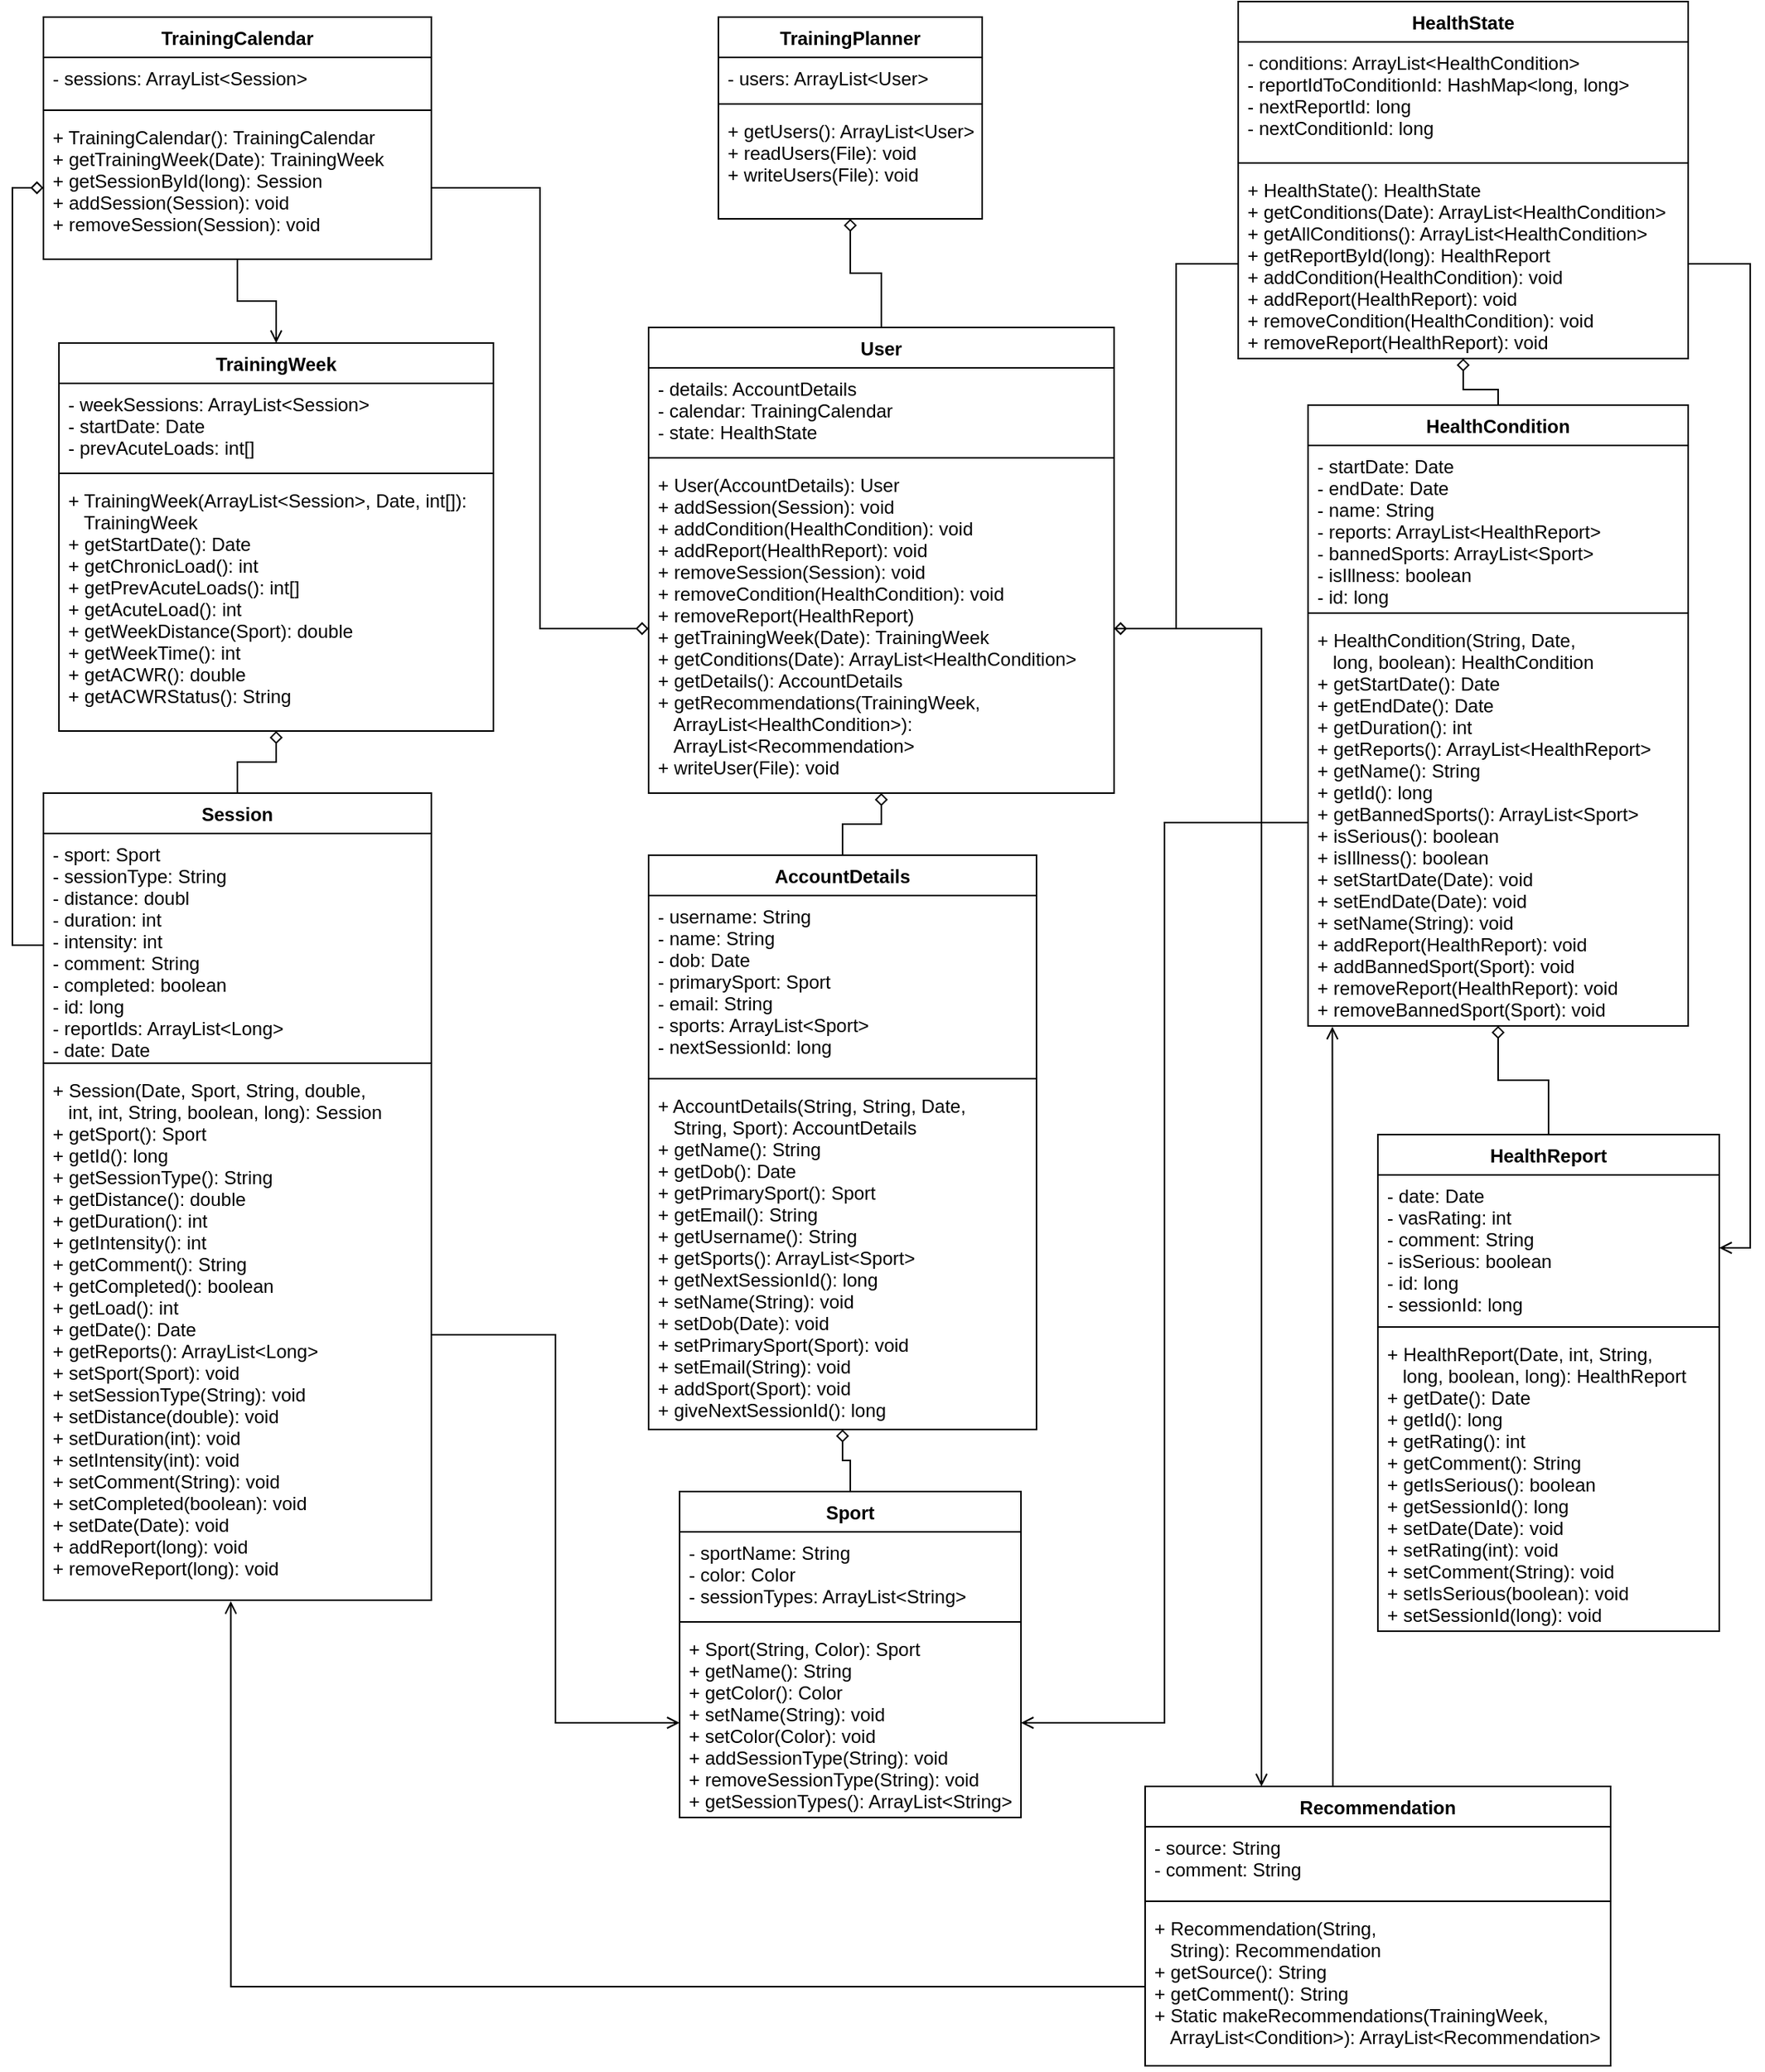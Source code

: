 <mxfile version="12.4.8"><diagram name="Page-1" id="c4acf3e9-155e-7222-9cf6-157b1a14988f"><mxGraphModel dx="1677" dy="1060" grid="1" gridSize="10" guides="1" tooltips="1" connect="1" arrows="1" fold="1" page="1" pageScale="1" pageWidth="1169" pageHeight="1654" background="#ffffff" math="0" shadow="0"><root><mxCell id="0"/><mxCell id="1" parent="0"/><mxCell id="Ap2es0KYZ8kc1YWTeyHy-12" style="edgeStyle=orthogonalEdgeStyle;rounded=0;orthogonalLoop=1;jettySize=auto;html=1;entryX=0.5;entryY=0;entryDx=0;entryDy=0;startArrow=diamond;startFill=0;endArrow=none;endFill=0;" edge="1" parent="1" source="AxUuCQ1FKm6V-rtBb6Mr-2" target="AxUuCQ1FKm6V-rtBb6Mr-56"><mxGeometry relative="1" as="geometry"/></mxCell><mxCell id="AxUuCQ1FKm6V-rtBb6Mr-2" value="User" style="swimlane;fontStyle=1;align=center;verticalAlign=top;childLayout=stackLayout;horizontal=1;startSize=26;horizontalStack=0;resizeParent=1;resizeParentMax=0;resizeLast=0;collapsible=1;marginBottom=0;" parent="1" vertex="1"><mxGeometry x="430" y="260" width="300" height="300" as="geometry"/></mxCell><mxCell id="AxUuCQ1FKm6V-rtBb6Mr-3" value="- details: AccountDetails&#10;- calendar: TrainingCalendar&#10;- state: HealthState" style="text;strokeColor=none;fillColor=none;align=left;verticalAlign=top;spacingLeft=4;spacingRight=4;overflow=hidden;rotatable=0;points=[[0,0.5],[1,0.5]];portConstraint=eastwest;" parent="AxUuCQ1FKm6V-rtBb6Mr-2" vertex="1"><mxGeometry y="26" width="300" height="54" as="geometry"/></mxCell><mxCell id="AxUuCQ1FKm6V-rtBb6Mr-4" value="" style="line;strokeWidth=1;fillColor=none;align=left;verticalAlign=middle;spacingTop=-1;spacingLeft=3;spacingRight=3;rotatable=0;labelPosition=right;points=[];portConstraint=eastwest;" parent="AxUuCQ1FKm6V-rtBb6Mr-2" vertex="1"><mxGeometry y="80" width="300" height="8" as="geometry"/></mxCell><mxCell id="AxUuCQ1FKm6V-rtBb6Mr-5" value="+ User(AccountDetails): User&#10;+ addSession(Session): void&#10;+ addCondition(HealthCondition): void&#10;+ addReport(HealthReport): void&#10;+ removeSession(Session): void&#10;+ removeCondition(HealthCondition): void&#10;+ removeReport(HealthReport)&#10;+ getTrainingWeek(Date): TrainingWeek&#10;+ getConditions(Date): ArrayList&lt;HealthCondition&gt;&#10;+ getDetails(): AccountDetails&#10;+ getRecommendations(TrainingWeek, &#10;   ArrayList&lt;HealthCondition&gt;): &#10;   ArrayList&lt;Recommendation&gt;&#10;+ writeUser(File): void&#10;" style="text;strokeColor=none;fillColor=none;align=left;verticalAlign=top;spacingLeft=4;spacingRight=4;overflow=hidden;rotatable=0;points=[[0,0.5],[1,0.5]];portConstraint=eastwest;" parent="AxUuCQ1FKm6V-rtBb6Mr-2" vertex="1"><mxGeometry y="88" width="300" height="212" as="geometry"/></mxCell><mxCell id="Ap2es0KYZ8kc1YWTeyHy-21" style="edgeStyle=orthogonalEdgeStyle;rounded=0;orthogonalLoop=1;jettySize=auto;html=1;entryX=0.5;entryY=0;entryDx=0;entryDy=0;startArrow=none;startFill=0;endArrow=open;endFill=0;" edge="1" parent="1" source="AxUuCQ1FKm6V-rtBb6Mr-11" target="AxUuCQ1FKm6V-rtBb6Mr-15"><mxGeometry relative="1" as="geometry"/></mxCell><mxCell id="AxUuCQ1FKm6V-rtBb6Mr-11" value="TrainingCalendar" style="swimlane;fontStyle=1;align=center;verticalAlign=top;childLayout=stackLayout;horizontal=1;startSize=26;horizontalStack=0;resizeParent=1;resizeParentMax=0;resizeLast=0;collapsible=1;marginBottom=0;" parent="1" vertex="1"><mxGeometry x="40" y="60" width="250" height="156" as="geometry"/></mxCell><mxCell id="AxUuCQ1FKm6V-rtBb6Mr-12" value="- sessions: ArrayList&lt;Session&gt;&#10;" style="text;strokeColor=none;fillColor=none;align=left;verticalAlign=top;spacingLeft=4;spacingRight=4;overflow=hidden;rotatable=0;points=[[0,0.5],[1,0.5]];portConstraint=eastwest;" parent="AxUuCQ1FKm6V-rtBb6Mr-11" vertex="1"><mxGeometry y="26" width="250" height="30" as="geometry"/></mxCell><mxCell id="AxUuCQ1FKm6V-rtBb6Mr-13" value="" style="line;strokeWidth=1;fillColor=none;align=left;verticalAlign=middle;spacingTop=-1;spacingLeft=3;spacingRight=3;rotatable=0;labelPosition=right;points=[];portConstraint=eastwest;" parent="AxUuCQ1FKm6V-rtBb6Mr-11" vertex="1"><mxGeometry y="56" width="250" height="8" as="geometry"/></mxCell><mxCell id="AxUuCQ1FKm6V-rtBb6Mr-14" value="+ TrainingCalendar(): TrainingCalendar&#10;+ getTrainingWeek(Date): TrainingWeek&#10;+ getSessionById(long): Session&#10;+ addSession(Session): void&#10;+ removeSession(Session): void" style="text;strokeColor=none;fillColor=none;align=left;verticalAlign=top;spacingLeft=4;spacingRight=4;overflow=hidden;rotatable=0;points=[[0,0.5],[1,0.5]];portConstraint=eastwest;" parent="AxUuCQ1FKm6V-rtBb6Mr-11" vertex="1"><mxGeometry y="64" width="250" height="92" as="geometry"/></mxCell><mxCell id="Ap2es0KYZ8kc1YWTeyHy-16" style="edgeStyle=orthogonalEdgeStyle;rounded=0;orthogonalLoop=1;jettySize=auto;html=1;entryX=0.5;entryY=0;entryDx=0;entryDy=0;startArrow=diamond;startFill=0;endArrow=none;endFill=0;" edge="1" parent="1" source="AxUuCQ1FKm6V-rtBb6Mr-15" target="AxUuCQ1FKm6V-rtBb6Mr-23"><mxGeometry relative="1" as="geometry"/></mxCell><mxCell id="AxUuCQ1FKm6V-rtBb6Mr-15" value="TrainingWeek" style="swimlane;fontStyle=1;align=center;verticalAlign=top;childLayout=stackLayout;horizontal=1;startSize=26;horizontalStack=0;resizeParent=1;resizeParentMax=0;resizeLast=0;collapsible=1;marginBottom=0;" parent="1" vertex="1"><mxGeometry x="50" y="270" width="280" height="250" as="geometry"/></mxCell><mxCell id="AxUuCQ1FKm6V-rtBb6Mr-16" value="- weekSessions: ArrayList&lt;Session&gt;&#10;- startDate: Date&#10;- prevAcuteLoads: int[]&#10;" style="text;strokeColor=none;fillColor=none;align=left;verticalAlign=top;spacingLeft=4;spacingRight=4;overflow=hidden;rotatable=0;points=[[0,0.5],[1,0.5]];portConstraint=eastwest;" parent="AxUuCQ1FKm6V-rtBb6Mr-15" vertex="1"><mxGeometry y="26" width="280" height="54" as="geometry"/></mxCell><mxCell id="AxUuCQ1FKm6V-rtBb6Mr-17" value="" style="line;strokeWidth=1;fillColor=none;align=left;verticalAlign=middle;spacingTop=-1;spacingLeft=3;spacingRight=3;rotatable=0;labelPosition=right;points=[];portConstraint=eastwest;" parent="AxUuCQ1FKm6V-rtBb6Mr-15" vertex="1"><mxGeometry y="80" width="280" height="8" as="geometry"/></mxCell><mxCell id="AxUuCQ1FKm6V-rtBb6Mr-18" value="+ TrainingWeek(ArrayList&lt;Session&gt;, Date, int[]): &#10;   TrainingWeek&#10;+ getStartDate(): Date&#10;+ getChronicLoad(): int&#10;+ getPrevAcuteLoads(): int[]&#10;+ getAcuteLoad(): int&#10;+ getWeekDistance(Sport): double&#10;+ getWeekTime(): int&#10;+ getACWR(): double&#10;+ getACWRStatus(): String&#10;&#10;" style="text;strokeColor=none;fillColor=none;align=left;verticalAlign=top;spacingLeft=4;spacingRight=4;overflow=hidden;rotatable=0;points=[[0,0.5],[1,0.5]];portConstraint=eastwest;" parent="AxUuCQ1FKm6V-rtBb6Mr-15" vertex="1"><mxGeometry y="88" width="280" height="162" as="geometry"/></mxCell><mxCell id="AxUuCQ1FKm6V-rtBb6Mr-23" value="Session" style="swimlane;fontStyle=1;align=center;verticalAlign=top;childLayout=stackLayout;horizontal=1;startSize=26;horizontalStack=0;resizeParent=1;resizeParentMax=0;resizeLast=0;collapsible=1;marginBottom=0;" parent="1" vertex="1"><mxGeometry x="40" y="560" width="250" height="520" as="geometry"/></mxCell><mxCell id="AxUuCQ1FKm6V-rtBb6Mr-24" value="- sport: Sport&#10;- sessionType: String&#10;- distance: doubl&#10;- duration: int&#10;- intensity: int&#10;- comment: String&#10;- completed: boolean&#10;- id: long&#10;- reportIds: ArrayList&lt;Long&gt;&#10;- date: Date" style="text;strokeColor=none;fillColor=none;align=left;verticalAlign=top;spacingLeft=4;spacingRight=4;overflow=hidden;rotatable=0;points=[[0,0.5],[1,0.5]];portConstraint=eastwest;" parent="AxUuCQ1FKm6V-rtBb6Mr-23" vertex="1"><mxGeometry y="26" width="250" height="144" as="geometry"/></mxCell><mxCell id="AxUuCQ1FKm6V-rtBb6Mr-25" value="" style="line;strokeWidth=1;fillColor=none;align=left;verticalAlign=middle;spacingTop=-1;spacingLeft=3;spacingRight=3;rotatable=0;labelPosition=right;points=[];portConstraint=eastwest;" parent="AxUuCQ1FKm6V-rtBb6Mr-23" vertex="1"><mxGeometry y="170" width="250" height="8" as="geometry"/></mxCell><mxCell id="AxUuCQ1FKm6V-rtBb6Mr-26" value="+ Session(Date, Sport, String, double,&#10;   int, int, String, boolean, long): Session&#10;+ getSport(): Sport&#10;+ getId(): long&#10;+ getSessionType(): String&#10;+ getDistance(): double&#10;+ getDuration(): int&#10;+ getIntensity(): int&#10;+ getComment(): String&#10;+ getCompleted(): boolean&#10;+ getLoad(): int&#10;+ getDate(): Date&#10;+ getReports(): ArrayList&lt;Long&gt;&#10;+ setSport(Sport): void&#10;+ setSessionType(String): void&#10;+ setDistance(double): void&#10;+ setDuration(int): void&#10;+ setIntensity(int): void&#10;+ setComment(String): void&#10;+ setCompleted(boolean): void&#10;+ setDate(Date): void&#10;+ addReport(long): void&#10;+ removeReport(long): void" style="text;strokeColor=none;fillColor=none;align=left;verticalAlign=top;spacingLeft=4;spacingRight=4;overflow=hidden;rotatable=0;points=[[0,0.5],[1,0.5]];portConstraint=eastwest;" parent="AxUuCQ1FKm6V-rtBb6Mr-23" vertex="1"><mxGeometry y="178" width="250" height="342" as="geometry"/></mxCell><mxCell id="AxUuCQ1FKm6V-rtBb6Mr-27" value="Sport" style="swimlane;fontStyle=1;align=center;verticalAlign=top;childLayout=stackLayout;horizontal=1;startSize=26;horizontalStack=0;resizeParent=1;resizeParentMax=0;resizeLast=0;collapsible=1;marginBottom=0;" parent="1" vertex="1"><mxGeometry x="450" y="1010" width="220" height="210" as="geometry"/></mxCell><mxCell id="AxUuCQ1FKm6V-rtBb6Mr-28" value="- sportName: String&#10;- color: Color&#10;- sessionTypes: ArrayList&lt;String&gt;" style="text;strokeColor=none;fillColor=none;align=left;verticalAlign=top;spacingLeft=4;spacingRight=4;overflow=hidden;rotatable=0;points=[[0,0.5],[1,0.5]];portConstraint=eastwest;" parent="AxUuCQ1FKm6V-rtBb6Mr-27" vertex="1"><mxGeometry y="26" width="220" height="54" as="geometry"/></mxCell><mxCell id="AxUuCQ1FKm6V-rtBb6Mr-29" value="" style="line;strokeWidth=1;fillColor=none;align=left;verticalAlign=middle;spacingTop=-1;spacingLeft=3;spacingRight=3;rotatable=0;labelPosition=right;points=[];portConstraint=eastwest;" parent="AxUuCQ1FKm6V-rtBb6Mr-27" vertex="1"><mxGeometry y="80" width="220" height="8" as="geometry"/></mxCell><mxCell id="AxUuCQ1FKm6V-rtBb6Mr-30" value="+ Sport(String, Color): Sport&#10;+ getName(): String&#10;+ getColor(): Color&#10;+ setName(String): void&#10;+ setColor(Color): void&#10;+ addSessionType(String): void&#10;+ removeSessionType(String): void&#10;+ getSessionTypes(): ArrayList&lt;String&gt;" style="text;strokeColor=none;fillColor=none;align=left;verticalAlign=top;spacingLeft=4;spacingRight=4;overflow=hidden;rotatable=0;points=[[0,0.5],[1,0.5]];portConstraint=eastwest;" parent="AxUuCQ1FKm6V-rtBb6Mr-27" vertex="1"><mxGeometry y="88" width="220" height="122" as="geometry"/></mxCell><mxCell id="Ap2es0KYZ8kc1YWTeyHy-18" style="edgeStyle=orthogonalEdgeStyle;rounded=0;orthogonalLoop=1;jettySize=auto;html=1;entryX=0.5;entryY=0;entryDx=0;entryDy=0;startArrow=diamond;startFill=0;endArrow=none;endFill=0;" edge="1" parent="1" source="AxUuCQ1FKm6V-rtBb6Mr-36" target="AxUuCQ1FKm6V-rtBb6Mr-40"><mxGeometry relative="1" as="geometry"/></mxCell><mxCell id="AxUuCQ1FKm6V-rtBb6Mr-36" value="HealthState" style="swimlane;fontStyle=1;align=center;verticalAlign=top;childLayout=stackLayout;horizontal=1;startSize=26;horizontalStack=0;resizeParent=1;resizeParentMax=0;resizeLast=0;collapsible=1;marginBottom=0;" parent="1" vertex="1"><mxGeometry x="810" y="50" width="290" height="230" as="geometry"/></mxCell><mxCell id="AxUuCQ1FKm6V-rtBb6Mr-37" value="- conditions: ArrayList&lt;HealthCondition&gt;&#10;- reportIdToConditionId: HashMap&lt;long, long&gt;&#10;- nextReportId: long&#10;- nextConditionId: long" style="text;strokeColor=none;fillColor=none;align=left;verticalAlign=top;spacingLeft=4;spacingRight=4;overflow=hidden;rotatable=0;points=[[0,0.5],[1,0.5]];portConstraint=eastwest;" parent="AxUuCQ1FKm6V-rtBb6Mr-36" vertex="1"><mxGeometry y="26" width="290" height="74" as="geometry"/></mxCell><mxCell id="AxUuCQ1FKm6V-rtBb6Mr-38" value="" style="line;strokeWidth=1;fillColor=none;align=left;verticalAlign=middle;spacingTop=-1;spacingLeft=3;spacingRight=3;rotatable=0;labelPosition=right;points=[];portConstraint=eastwest;" parent="AxUuCQ1FKm6V-rtBb6Mr-36" vertex="1"><mxGeometry y="100" width="290" height="8" as="geometry"/></mxCell><mxCell id="AxUuCQ1FKm6V-rtBb6Mr-39" value="+ HealthState(): HealthState&#10;+ getConditions(Date): ArrayList&lt;HealthCondition&gt;&#10;+ getAllConditions(): ArrayList&lt;HealthCondition&gt;&#10;+ getReportById(long): HealthReport&#10;+ addCondition(HealthCondition): void&#10;+ addReport(HealthReport): void&#10;+ removeCondition(HealthCondition): void&#10;+ removeReport(HealthReport): void" style="text;strokeColor=none;fillColor=none;align=left;verticalAlign=top;spacingLeft=4;spacingRight=4;overflow=hidden;rotatable=0;points=[[0,0.5],[1,0.5]];portConstraint=eastwest;" parent="AxUuCQ1FKm6V-rtBb6Mr-36" vertex="1"><mxGeometry y="108" width="290" height="122" as="geometry"/></mxCell><mxCell id="Ap2es0KYZ8kc1YWTeyHy-19" style="edgeStyle=orthogonalEdgeStyle;rounded=0;orthogonalLoop=1;jettySize=auto;html=1;entryX=0.5;entryY=0;entryDx=0;entryDy=0;startArrow=diamond;startFill=0;endArrow=none;endFill=0;" edge="1" parent="1" source="AxUuCQ1FKm6V-rtBb6Mr-40" target="AxUuCQ1FKm6V-rtBb6Mr-60"><mxGeometry relative="1" as="geometry"/></mxCell><mxCell id="AxUuCQ1FKm6V-rtBb6Mr-40" value="HealthCondition" style="swimlane;fontStyle=1;align=center;verticalAlign=top;childLayout=stackLayout;horizontal=1;startSize=26;horizontalStack=0;resizeParent=1;resizeParentMax=0;resizeLast=0;collapsible=1;marginBottom=0;" parent="1" vertex="1"><mxGeometry x="855" y="310" width="245" height="400" as="geometry"/></mxCell><mxCell id="AxUuCQ1FKm6V-rtBb6Mr-41" value="- startDate: Date&#10;- endDate: Date&#10;- name: String&#10;- reports: ArrayList&lt;HealthReport&gt;&#10;- bannedSports: ArrayList&lt;Sport&gt;&#10;- isIllness: boolean&#10;- id: long" style="text;strokeColor=none;fillColor=none;align=left;verticalAlign=top;spacingLeft=4;spacingRight=4;overflow=hidden;rotatable=0;points=[[0,0.5],[1,0.5]];portConstraint=eastwest;" parent="AxUuCQ1FKm6V-rtBb6Mr-40" vertex="1"><mxGeometry y="26" width="245" height="104" as="geometry"/></mxCell><mxCell id="AxUuCQ1FKm6V-rtBb6Mr-42" value="" style="line;strokeWidth=1;fillColor=none;align=left;verticalAlign=middle;spacingTop=-1;spacingLeft=3;spacingRight=3;rotatable=0;labelPosition=right;points=[];portConstraint=eastwest;" parent="AxUuCQ1FKm6V-rtBb6Mr-40" vertex="1"><mxGeometry y="130" width="245" height="8" as="geometry"/></mxCell><mxCell id="AxUuCQ1FKm6V-rtBb6Mr-43" value="+ HealthCondition(String, Date, &#10;   long, boolean): HealthCondition&#10;+ getStartDate(): Date&#10;+ getEndDate(): Date&#10;+ getDuration(): int&#10;+ getReports(): ArrayList&lt;HealthReport&gt;&#10;+ getName(): String&#10;+ getId(): long&#10;+ getBannedSports(): ArrayList&lt;Sport&gt;&#10;+ isSerious(): boolean&#10;+ isIllness(): boolean&#10;+ setStartDate(Date): void&#10;+ setEndDate(Date): void&#10;+ setName(String): void&#10;+ addReport(HealthReport): void&#10;+ addBannedSport(Sport): void&#10;+ removeReport(HealthReport): void&#10;+ removeBannedSport(Sport): void" style="text;strokeColor=none;fillColor=none;align=left;verticalAlign=top;spacingLeft=4;spacingRight=4;overflow=hidden;rotatable=0;points=[[0,0.5],[1,0.5]];portConstraint=eastwest;" parent="AxUuCQ1FKm6V-rtBb6Mr-40" vertex="1"><mxGeometry y="138" width="245" height="262" as="geometry"/></mxCell><mxCell id="Ap2es0KYZ8kc1YWTeyHy-26" style="edgeStyle=orthogonalEdgeStyle;rounded=0;orthogonalLoop=1;jettySize=auto;html=1;entryX=0.064;entryY=1.002;entryDx=0;entryDy=0;entryPerimeter=0;startArrow=none;startFill=0;endArrow=open;endFill=0;" edge="1" parent="1" source="AxUuCQ1FKm6V-rtBb6Mr-52" target="AxUuCQ1FKm6V-rtBb6Mr-43"><mxGeometry relative="1" as="geometry"><Array as="points"><mxPoint x="871" y="1070"/><mxPoint x="871" y="1070"/></Array></mxGeometry></mxCell><mxCell id="Ap2es0KYZ8kc1YWTeyHy-27" style="edgeStyle=orthogonalEdgeStyle;rounded=0;orthogonalLoop=1;jettySize=auto;html=1;entryX=0.483;entryY=1.002;entryDx=0;entryDy=0;entryPerimeter=0;startArrow=none;startFill=0;endArrow=open;endFill=0;exitX=0;exitY=0.5;exitDx=0;exitDy=0;" edge="1" parent="1" source="AxUuCQ1FKm6V-rtBb6Mr-55" target="AxUuCQ1FKm6V-rtBb6Mr-26"><mxGeometry relative="1" as="geometry"/></mxCell><mxCell id="AxUuCQ1FKm6V-rtBb6Mr-52" value="Recommendation" style="swimlane;fontStyle=1;align=center;verticalAlign=top;childLayout=stackLayout;horizontal=1;startSize=26;horizontalStack=0;resizeParent=1;resizeParentMax=0;resizeLast=0;collapsible=1;marginBottom=0;" parent="1" vertex="1"><mxGeometry x="750" y="1200" width="300" height="180" as="geometry"/></mxCell><mxCell id="AxUuCQ1FKm6V-rtBb6Mr-53" value="- source: String&#10;- comment: String" style="text;strokeColor=none;fillColor=none;align=left;verticalAlign=top;spacingLeft=4;spacingRight=4;overflow=hidden;rotatable=0;points=[[0,0.5],[1,0.5]];portConstraint=eastwest;" parent="AxUuCQ1FKm6V-rtBb6Mr-52" vertex="1"><mxGeometry y="26" width="300" height="44" as="geometry"/></mxCell><mxCell id="AxUuCQ1FKm6V-rtBb6Mr-54" value="" style="line;strokeWidth=1;fillColor=none;align=left;verticalAlign=middle;spacingTop=-1;spacingLeft=3;spacingRight=3;rotatable=0;labelPosition=right;points=[];portConstraint=eastwest;" parent="AxUuCQ1FKm6V-rtBb6Mr-52" vertex="1"><mxGeometry y="70" width="300" height="8" as="geometry"/></mxCell><mxCell id="AxUuCQ1FKm6V-rtBb6Mr-55" value="+ Recommendation(String, &#10;   String): Recommendation&#10;+ getSource(): String&#10;+ getComment(): String&#10;+ Static makeRecommendations(TrainingWeek,&#10;   ArrayList&lt;Condition&gt;): ArrayList&lt;Recommendation&gt;" style="text;strokeColor=none;fillColor=none;align=left;verticalAlign=top;spacingLeft=4;spacingRight=4;overflow=hidden;rotatable=0;points=[[0,0.5],[1,0.5]];portConstraint=eastwest;" parent="AxUuCQ1FKm6V-rtBb6Mr-52" vertex="1"><mxGeometry y="78" width="300" height="102" as="geometry"/></mxCell><mxCell id="Ap2es0KYZ8kc1YWTeyHy-17" style="edgeStyle=orthogonalEdgeStyle;rounded=0;orthogonalLoop=1;jettySize=auto;html=1;entryX=0.5;entryY=0;entryDx=0;entryDy=0;startArrow=diamond;startFill=0;endArrow=none;endFill=0;" edge="1" parent="1" source="AxUuCQ1FKm6V-rtBb6Mr-56" target="AxUuCQ1FKm6V-rtBb6Mr-27"><mxGeometry relative="1" as="geometry"/></mxCell><mxCell id="AxUuCQ1FKm6V-rtBb6Mr-56" value="AccountDetails" style="swimlane;fontStyle=1;align=center;verticalAlign=top;childLayout=stackLayout;horizontal=1;startSize=26;horizontalStack=0;resizeParent=1;resizeParentMax=0;resizeLast=0;collapsible=1;marginBottom=0;" parent="1" vertex="1"><mxGeometry x="430" y="600" width="250" height="370" as="geometry"/></mxCell><mxCell id="AxUuCQ1FKm6V-rtBb6Mr-57" value="- username: String&#10;- name: String&#10;- dob: Date&#10;- primarySport: Sport&#10;- email: String&#10;- sports: ArrayList&lt;Sport&gt;&#10;- nextSessionId: long" style="text;strokeColor=none;fillColor=none;align=left;verticalAlign=top;spacingLeft=4;spacingRight=4;overflow=hidden;rotatable=0;points=[[0,0.5],[1,0.5]];portConstraint=eastwest;" parent="AxUuCQ1FKm6V-rtBb6Mr-56" vertex="1"><mxGeometry y="26" width="250" height="114" as="geometry"/></mxCell><mxCell id="AxUuCQ1FKm6V-rtBb6Mr-58" value="" style="line;strokeWidth=1;fillColor=none;align=left;verticalAlign=middle;spacingTop=-1;spacingLeft=3;spacingRight=3;rotatable=0;labelPosition=right;points=[];portConstraint=eastwest;" parent="AxUuCQ1FKm6V-rtBb6Mr-56" vertex="1"><mxGeometry y="140" width="250" height="8" as="geometry"/></mxCell><mxCell id="AxUuCQ1FKm6V-rtBb6Mr-59" value="+ AccountDetails(String, String, Date,&#10;   String, Sport): AccountDetails&#10;+ getName(): String&#10;+ getDob(): Date&#10;+ getPrimarySport(): Sport&#10;+ getEmail(): String&#10;+ getUsername(): String&#10;+ getSports(): ArrayList&lt;Sport&gt;&#10;+ getNextSessionId(): long&#10;+ setName(String): void&#10;+ setDob(Date): void&#10;+ setPrimarySport(Sport): void&#10;+ setEmail(String): void&#10;+ addSport(Sport): void&#10;+ giveNextSessionId(): long&#10;" style="text;strokeColor=none;fillColor=none;align=left;verticalAlign=top;spacingLeft=4;spacingRight=4;overflow=hidden;rotatable=0;points=[[0,0.5],[1,0.5]];portConstraint=eastwest;" parent="AxUuCQ1FKm6V-rtBb6Mr-56" vertex="1"><mxGeometry y="148" width="250" height="222" as="geometry"/></mxCell><mxCell id="AxUuCQ1FKm6V-rtBb6Mr-60" value="HealthReport" style="swimlane;fontStyle=1;align=center;verticalAlign=top;childLayout=stackLayout;horizontal=1;startSize=26;horizontalStack=0;resizeParent=1;resizeParentMax=0;resizeLast=0;collapsible=1;marginBottom=0;" parent="1" vertex="1"><mxGeometry x="900" y="780" width="220" height="320" as="geometry"/></mxCell><mxCell id="AxUuCQ1FKm6V-rtBb6Mr-61" value="- date: Date&#10;- vasRating: int&#10;- comment: String&#10;- isSerious: boolean&#10;- id: long&#10;- sessionId: long" style="text;strokeColor=none;fillColor=none;align=left;verticalAlign=top;spacingLeft=4;spacingRight=4;overflow=hidden;rotatable=0;points=[[0,0.5],[1,0.5]];portConstraint=eastwest;" parent="AxUuCQ1FKm6V-rtBb6Mr-60" vertex="1"><mxGeometry y="26" width="220" height="94" as="geometry"/></mxCell><mxCell id="AxUuCQ1FKm6V-rtBb6Mr-62" value="" style="line;strokeWidth=1;fillColor=none;align=left;verticalAlign=middle;spacingTop=-1;spacingLeft=3;spacingRight=3;rotatable=0;labelPosition=right;points=[];portConstraint=eastwest;" parent="AxUuCQ1FKm6V-rtBb6Mr-60" vertex="1"><mxGeometry y="120" width="220" height="8" as="geometry"/></mxCell><mxCell id="AxUuCQ1FKm6V-rtBb6Mr-63" value="+ HealthReport(Date, int, String, &#10;   long, boolean, long): HealthReport&#10;+ getDate(): Date&#10;+ getId(): long&#10;+ getRating(): int&#10;+ getComment(): String&#10;+ getIsSerious(): boolean&#10;+ getSessionId(): long&#10;+ setDate(Date): void&#10;+ setRating(int): void&#10;+ setComment(String): void&#10;+ setIsSerious(boolean): void&#10;+ setSessionId(long): void" style="text;strokeColor=none;fillColor=none;align=left;verticalAlign=top;spacingLeft=4;spacingRight=4;overflow=hidden;rotatable=0;points=[[0,0.5],[1,0.5]];portConstraint=eastwest;" parent="AxUuCQ1FKm6V-rtBb6Mr-60" vertex="1"><mxGeometry y="128" width="220" height="192" as="geometry"/></mxCell><mxCell id="Ap2es0KYZ8kc1YWTeyHy-11" style="edgeStyle=orthogonalEdgeStyle;rounded=0;orthogonalLoop=1;jettySize=auto;html=1;entryX=0.5;entryY=0;entryDx=0;entryDy=0;startArrow=diamond;startFill=0;endArrow=none;endFill=0;" edge="1" parent="1" source="AxUuCQ1FKm6V-rtBb6Mr-65" target="AxUuCQ1FKm6V-rtBb6Mr-2"><mxGeometry relative="1" as="geometry"/></mxCell><mxCell id="AxUuCQ1FKm6V-rtBb6Mr-65" value="TrainingPlanner" style="swimlane;fontStyle=1;align=center;verticalAlign=top;childLayout=stackLayout;horizontal=1;startSize=26;horizontalStack=0;resizeParent=1;resizeParentMax=0;resizeLast=0;collapsible=1;marginBottom=0;" parent="1" vertex="1"><mxGeometry x="475" y="60" width="170" height="130" as="geometry"/></mxCell><mxCell id="AxUuCQ1FKm6V-rtBb6Mr-66" value="- users: ArrayList&lt;User&gt;" style="text;strokeColor=none;fillColor=none;align=left;verticalAlign=top;spacingLeft=4;spacingRight=4;overflow=hidden;rotatable=0;points=[[0,0.5],[1,0.5]];portConstraint=eastwest;" parent="AxUuCQ1FKm6V-rtBb6Mr-65" vertex="1"><mxGeometry y="26" width="170" height="26" as="geometry"/></mxCell><mxCell id="AxUuCQ1FKm6V-rtBb6Mr-67" value="" style="line;strokeWidth=1;fillColor=none;align=left;verticalAlign=middle;spacingTop=-1;spacingLeft=3;spacingRight=3;rotatable=0;labelPosition=right;points=[];portConstraint=eastwest;" parent="AxUuCQ1FKm6V-rtBb6Mr-65" vertex="1"><mxGeometry y="52" width="170" height="8" as="geometry"/></mxCell><mxCell id="AxUuCQ1FKm6V-rtBb6Mr-68" value="+ getUsers(): ArrayList&lt;User&gt;&#10;+ readUsers(File): void&#10;+ writeUsers(File): void" style="text;strokeColor=none;fillColor=none;align=left;verticalAlign=top;spacingLeft=4;spacingRight=4;overflow=hidden;rotatable=0;points=[[0,0.5],[1,0.5]];portConstraint=eastwest;" parent="AxUuCQ1FKm6V-rtBb6Mr-65" vertex="1"><mxGeometry y="60" width="170" height="70" as="geometry"/></mxCell><mxCell id="Ap2es0KYZ8kc1YWTeyHy-13" style="edgeStyle=orthogonalEdgeStyle;rounded=0;orthogonalLoop=1;jettySize=auto;html=1;entryX=0;entryY=0.5;entryDx=0;entryDy=0;startArrow=diamond;startFill=0;endArrow=none;endFill=0;" edge="1" parent="1" source="AxUuCQ1FKm6V-rtBb6Mr-5" target="AxUuCQ1FKm6V-rtBb6Mr-39"><mxGeometry relative="1" as="geometry"/></mxCell><mxCell id="Ap2es0KYZ8kc1YWTeyHy-14" style="edgeStyle=orthogonalEdgeStyle;rounded=0;orthogonalLoop=1;jettySize=auto;html=1;entryX=1;entryY=0.5;entryDx=0;entryDy=0;startArrow=diamond;startFill=0;endArrow=none;endFill=0;" edge="1" parent="1" source="AxUuCQ1FKm6V-rtBb6Mr-5" target="AxUuCQ1FKm6V-rtBb6Mr-14"><mxGeometry relative="1" as="geometry"/></mxCell><mxCell id="Ap2es0KYZ8kc1YWTeyHy-15" style="edgeStyle=orthogonalEdgeStyle;rounded=0;orthogonalLoop=1;jettySize=auto;html=1;entryX=0;entryY=0.5;entryDx=0;entryDy=0;startArrow=diamond;startFill=0;endArrow=none;endFill=0;" edge="1" parent="1" source="AxUuCQ1FKm6V-rtBb6Mr-14" target="AxUuCQ1FKm6V-rtBb6Mr-24"><mxGeometry relative="1" as="geometry"/></mxCell><mxCell id="Ap2es0KYZ8kc1YWTeyHy-22" style="edgeStyle=orthogonalEdgeStyle;rounded=0;orthogonalLoop=1;jettySize=auto;html=1;startArrow=none;startFill=0;endArrow=open;endFill=0;" edge="1" parent="1" source="AxUuCQ1FKm6V-rtBb6Mr-26" target="AxUuCQ1FKm6V-rtBb6Mr-30"><mxGeometry relative="1" as="geometry"/></mxCell><mxCell id="Ap2es0KYZ8kc1YWTeyHy-23" style="edgeStyle=orthogonalEdgeStyle;rounded=0;orthogonalLoop=1;jettySize=auto;html=1;entryX=1;entryY=0.5;entryDx=0;entryDy=0;startArrow=none;startFill=0;endArrow=open;endFill=0;" edge="1" parent="1" source="AxUuCQ1FKm6V-rtBb6Mr-43" target="AxUuCQ1FKm6V-rtBb6Mr-30"><mxGeometry relative="1" as="geometry"/></mxCell><mxCell id="Ap2es0KYZ8kc1YWTeyHy-24" style="edgeStyle=orthogonalEdgeStyle;rounded=0;orthogonalLoop=1;jettySize=auto;html=1;entryX=1;entryY=0.5;entryDx=0;entryDy=0;startArrow=none;startFill=0;endArrow=open;endFill=0;" edge="1" parent="1" source="AxUuCQ1FKm6V-rtBb6Mr-39" target="AxUuCQ1FKm6V-rtBb6Mr-61"><mxGeometry relative="1" as="geometry"/></mxCell><mxCell id="Ap2es0KYZ8kc1YWTeyHy-25" style="edgeStyle=orthogonalEdgeStyle;rounded=0;orthogonalLoop=1;jettySize=auto;html=1;entryX=0.25;entryY=0;entryDx=0;entryDy=0;startArrow=none;startFill=0;endArrow=open;endFill=0;" edge="1" parent="1" source="AxUuCQ1FKm6V-rtBb6Mr-5" target="AxUuCQ1FKm6V-rtBb6Mr-52"><mxGeometry relative="1" as="geometry"/></mxCell></root></mxGraphModel></diagram></mxfile>